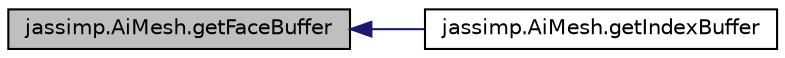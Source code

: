 digraph "jassimp.AiMesh.getFaceBuffer"
{
  edge [fontname="Helvetica",fontsize="10",labelfontname="Helvetica",labelfontsize="10"];
  node [fontname="Helvetica",fontsize="10",shape=record];
  rankdir="LR";
  Node1 [label="jassimp.AiMesh.getFaceBuffer",height=0.2,width=0.4,color="black", fillcolor="grey75", style="filled", fontcolor="black"];
  Node1 -> Node2 [dir="back",color="midnightblue",fontsize="10",style="solid",fontname="Helvetica"];
  Node2 [label="jassimp.AiMesh.getIndexBuffer",height=0.2,width=0.4,color="black", fillcolor="white", style="filled",URL="$classjassimp_1_1_ai_mesh.html#a7119ac40da1cc6f54dda89f59424e746"];
}
